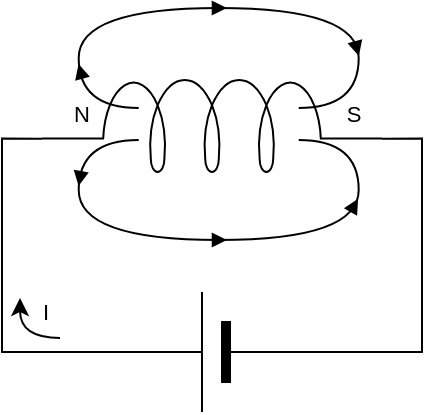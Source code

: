 <mxfile version="28.2.8">
  <diagram name="Page-1" id="KrV62NsMxbxOYL2rbyKl">
    <mxGraphModel dx="879" dy="998" grid="1" gridSize="10" guides="1" tooltips="1" connect="1" arrows="1" fold="1" page="1" pageScale="1" pageWidth="827" pageHeight="1169" math="0" shadow="0">
      <root>
        <mxCell id="0" />
        <mxCell id="1" parent="0" />
        <mxCell id="RTrYkmxH6ciXYYABdN9L-22" value="N" style="text;whiteSpace=wrap;strokeColor=none;fillColor=none;align=center;verticalAlign=middle;rounded=0;fontFamily=Helvetica;fontSize=11;fontColor=default;labelBackgroundColor=default;convertToSvg=1;" parent="1" vertex="1">
          <mxGeometry x="162" y="141" width="26" height="19" as="geometry" />
        </mxCell>
        <mxCell id="RTrYkmxH6ciXYYABdN9L-23" value="S" style="text;whiteSpace=wrap;strokeColor=none;fillColor=none;align=center;verticalAlign=middle;rounded=0;fontFamily=Helvetica;fontSize=11;fontColor=default;labelBackgroundColor=default;convertToSvg=1;" parent="1" vertex="1">
          <mxGeometry x="298" y="141" width="26" height="19" as="geometry" />
        </mxCell>
        <mxCell id="RTrYkmxH6ciXYYABdN9L-27" value="I" style="text;whiteSpace=wrap;strokeColor=none;fillColor=none;align=center;verticalAlign=middle;rounded=0;fontFamily=Helvetica;fontSize=11;fontColor=default;labelBackgroundColor=default;convertToSvg=1;" parent="1" vertex="1">
          <mxGeometry x="152" y="240" width="10" height="20" as="geometry" />
        </mxCell>
        <mxCell id="RTrYkmxH6ciXYYABdN9L-1" value="" style="pointerEvents=1;verticalLabelPosition=bottom;shadow=0;dashed=0;align=center;verticalAlign=top;shape=mxgraph.electrical.inductors.inductor_5;" parent="1" vertex="1">
          <mxGeometry x="155" y="133" width="170" height="47" as="geometry" />
        </mxCell>
        <mxCell id="RTrYkmxH6ciXYYABdN9L-2" value="" style="verticalLabelPosition=bottom;shadow=0;dashed=0;align=center;fillColor=strokeColor;verticalAlign=top;strokeWidth=1;shape=mxgraph.electrical.miscellaneous.monocell_battery;rotation=-180;" parent="1" vertex="1">
          <mxGeometry x="190" y="240" width="100" height="60" as="geometry" />
        </mxCell>
        <mxCell id="RTrYkmxH6ciXYYABdN9L-21" value="" style="group;" parent="1" vertex="1" connectable="0">
          <mxGeometry x="170.676" y="95" width="145.348" height="53" as="geometry" />
        </mxCell>
        <mxCell id="RTrYkmxH6ciXYYABdN9L-7" value="" style="curved=1;endArrow=none;rounded=0;strokeColor=default;align=center;verticalAlign=middle;fontFamily=Helvetica;fontSize=11;fontColor=default;labelBackgroundColor=default;edgeStyle=orthogonalEdgeStyle;endFill=0;" parent="RTrYkmxH6ciXYYABdN9L-21" edge="1">
          <mxGeometry width="50" height="50" relative="1" as="geometry">
            <mxPoint x="32.674" y="53" as="sourcePoint" />
            <mxPoint x="112.674" y="53" as="targetPoint" />
            <Array as="points">
              <mxPoint x="2.674" y="53" />
              <mxPoint x="2.674" y="3" />
              <mxPoint x="142.674" y="3" />
              <mxPoint x="142.674" y="53" />
            </Array>
          </mxGeometry>
        </mxCell>
        <mxCell id="RTrYkmxH6ciXYYABdN9L-13" value="" style="shadow=0;dashed=0;align=center;verticalAlign=middle;shape=mxgraph.arrows2.arrow;dy=0.99;dx=10;notch=0;fontFamily=Helvetica;fontSize=11;fontColor=default;labelBackgroundColor=default;gradientColor=none;fillColor=light-dark(#000000,#FFFFFF);" parent="RTrYkmxH6ciXYYABdN9L-21" vertex="1">
          <mxGeometry x="69.674" width="6" height="6" as="geometry" />
        </mxCell>
        <mxCell id="RTrYkmxH6ciXYYABdN9L-14" value="" style="shadow=0;dashed=0;align=center;verticalAlign=middle;shape=mxgraph.arrows2.arrow;dy=0.99;dx=10;notch=0;fontFamily=Helvetica;fontSize=11;fontColor=default;labelBackgroundColor=default;gradientColor=none;fillColor=light-dark(#000000,#FFFFFF);rotation=-105;" parent="RTrYkmxH6ciXYYABdN9L-21" vertex="1">
          <mxGeometry x="0.674" y="32" width="6" height="6" as="geometry" />
        </mxCell>
        <mxCell id="RTrYkmxH6ciXYYABdN9L-15" value="" style="shadow=0;dashed=0;align=center;verticalAlign=middle;shape=mxgraph.arrows2.arrow;dy=0.99;dx=10;notch=0;fontFamily=Helvetica;fontSize=11;fontColor=default;labelBackgroundColor=default;gradientColor=none;fillColor=light-dark(#000000,#FFFFFF);rotation=75;" parent="RTrYkmxH6ciXYYABdN9L-21" vertex="1">
          <mxGeometry x="138.674" y="20" width="6" height="6" as="geometry" />
        </mxCell>
        <mxCell id="RTrYkmxH6ciXYYABdN9L-16" value="" style="curved=1;endArrow=none;rounded=0;strokeColor=default;align=center;verticalAlign=middle;fontFamily=Helvetica;fontSize=11;fontColor=default;labelBackgroundColor=default;edgeStyle=orthogonalEdgeStyle;endFill=0;" parent="1" edge="1">
          <mxGeometry width="50" height="50" relative="1" as="geometry">
            <mxPoint x="203.354" y="164" as="sourcePoint" />
            <mxPoint x="283.354" y="164" as="targetPoint" />
            <Array as="points">
              <mxPoint x="173.354" y="164" />
              <mxPoint x="173.354" y="214" />
              <mxPoint x="313.354" y="214" />
              <mxPoint x="313.354" y="164" />
            </Array>
          </mxGeometry>
        </mxCell>
        <mxCell id="RTrYkmxH6ciXYYABdN9L-17" value="" style="shadow=0;dashed=0;align=center;verticalAlign=middle;shape=mxgraph.arrows2.arrow;dy=0.99;dx=10;notch=0;fontFamily=Helvetica;fontSize=11;fontColor=default;labelBackgroundColor=default;gradientColor=none;fillColor=light-dark(#000000,#FFFFFF);" parent="1" vertex="1">
          <mxGeometry x="240.354" y="211" width="6" height="6" as="geometry" />
        </mxCell>
        <mxCell id="RTrYkmxH6ciXYYABdN9L-18" value="" style="shadow=0;dashed=0;align=center;verticalAlign=middle;shape=mxgraph.arrows2.arrow;dy=0.99;dx=10;notch=0;fontFamily=Helvetica;fontSize=11;fontColor=default;labelBackgroundColor=default;gradientColor=none;fillColor=light-dark(#000000,#FFFFFF);rotation=100;" parent="1" vertex="1">
          <mxGeometry x="171.004" y="180" width="6" height="6" as="geometry" />
        </mxCell>
        <mxCell id="RTrYkmxH6ciXYYABdN9L-19" value="" style="shadow=0;dashed=0;align=center;verticalAlign=middle;shape=mxgraph.arrows2.arrow;dy=0.99;dx=10;notch=0;fontFamily=Helvetica;fontSize=11;fontColor=default;labelBackgroundColor=default;gradientColor=none;fillColor=light-dark(#000000,#FFFFFF);rotation=-60;" parent="1" vertex="1">
          <mxGeometry x="308.004" y="194" width="6" height="6" as="geometry" />
        </mxCell>
        <mxCell id="RTrYkmxH6ciXYYABdN9L-24" value="" style="edgeStyle=orthogonalEdgeStyle;shape=connector;rounded=0;orthogonalLoop=1;jettySize=auto;exitX=1;exitY=0.645;exitDx=0;exitDy=0;exitPerimeter=0;entryX=0;entryY=0.5;entryDx=0;entryDy=0;entryPerimeter=0;strokeColor=default;align=center;verticalAlign=middle;fontFamily=Helvetica;fontSize=11;fontColor=default;labelBackgroundColor=default;endArrow=none;endFill=0;" parent="1" source="RTrYkmxH6ciXYYABdN9L-1" target="RTrYkmxH6ciXYYABdN9L-2" edge="1">
          <mxGeometry relative="1" as="geometry" />
        </mxCell>
        <mxCell id="RTrYkmxH6ciXYYABdN9L-25" value="" style="edgeStyle=orthogonalEdgeStyle;shape=connector;rounded=0;orthogonalLoop=1;jettySize=auto;exitX=0;exitY=0.645;exitDx=0;exitDy=0;exitPerimeter=0;entryX=1;entryY=0.5;entryDx=0;entryDy=0;entryPerimeter=0;strokeColor=default;align=center;verticalAlign=middle;fontFamily=Helvetica;fontSize=11;fontColor=default;labelBackgroundColor=default;endArrow=none;endFill=0;" parent="1" source="RTrYkmxH6ciXYYABdN9L-1" target="RTrYkmxH6ciXYYABdN9L-2" edge="1">
          <mxGeometry relative="1" as="geometry" />
        </mxCell>
        <mxCell id="RTrYkmxH6ciXYYABdN9L-26" value="" style="curved=1;endArrow=classic;rounded=0;strokeColor=default;align=center;verticalAlign=middle;fontFamily=Helvetica;fontSize=11;fontColor=default;labelBackgroundColor=default;edgeStyle=orthogonalEdgeStyle;" parent="1" edge="1">
          <mxGeometry width="50" height="50" relative="1" as="geometry">
            <mxPoint x="164" y="263" as="sourcePoint" />
            <mxPoint x="144.008" y="243" as="targetPoint" />
            <Array as="points">
              <mxPoint x="144" y="263" />
            </Array>
          </mxGeometry>
        </mxCell>
      </root>
    </mxGraphModel>
  </diagram>
</mxfile>
